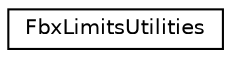 digraph "クラス階層図"
{
  edge [fontname="Helvetica",fontsize="10",labelfontname="Helvetica",labelfontsize="10"];
  node [fontname="Helvetica",fontsize="10",shape=record];
  rankdir="LR";
  Node0 [label="FbxLimitsUtilities",height=0.2,width=0.4,color="black", fillcolor="white", style="filled",URL="$class_fbx_limits_utilities.html",tooltip="This class represent a utility of limits for transforms. "];
}
